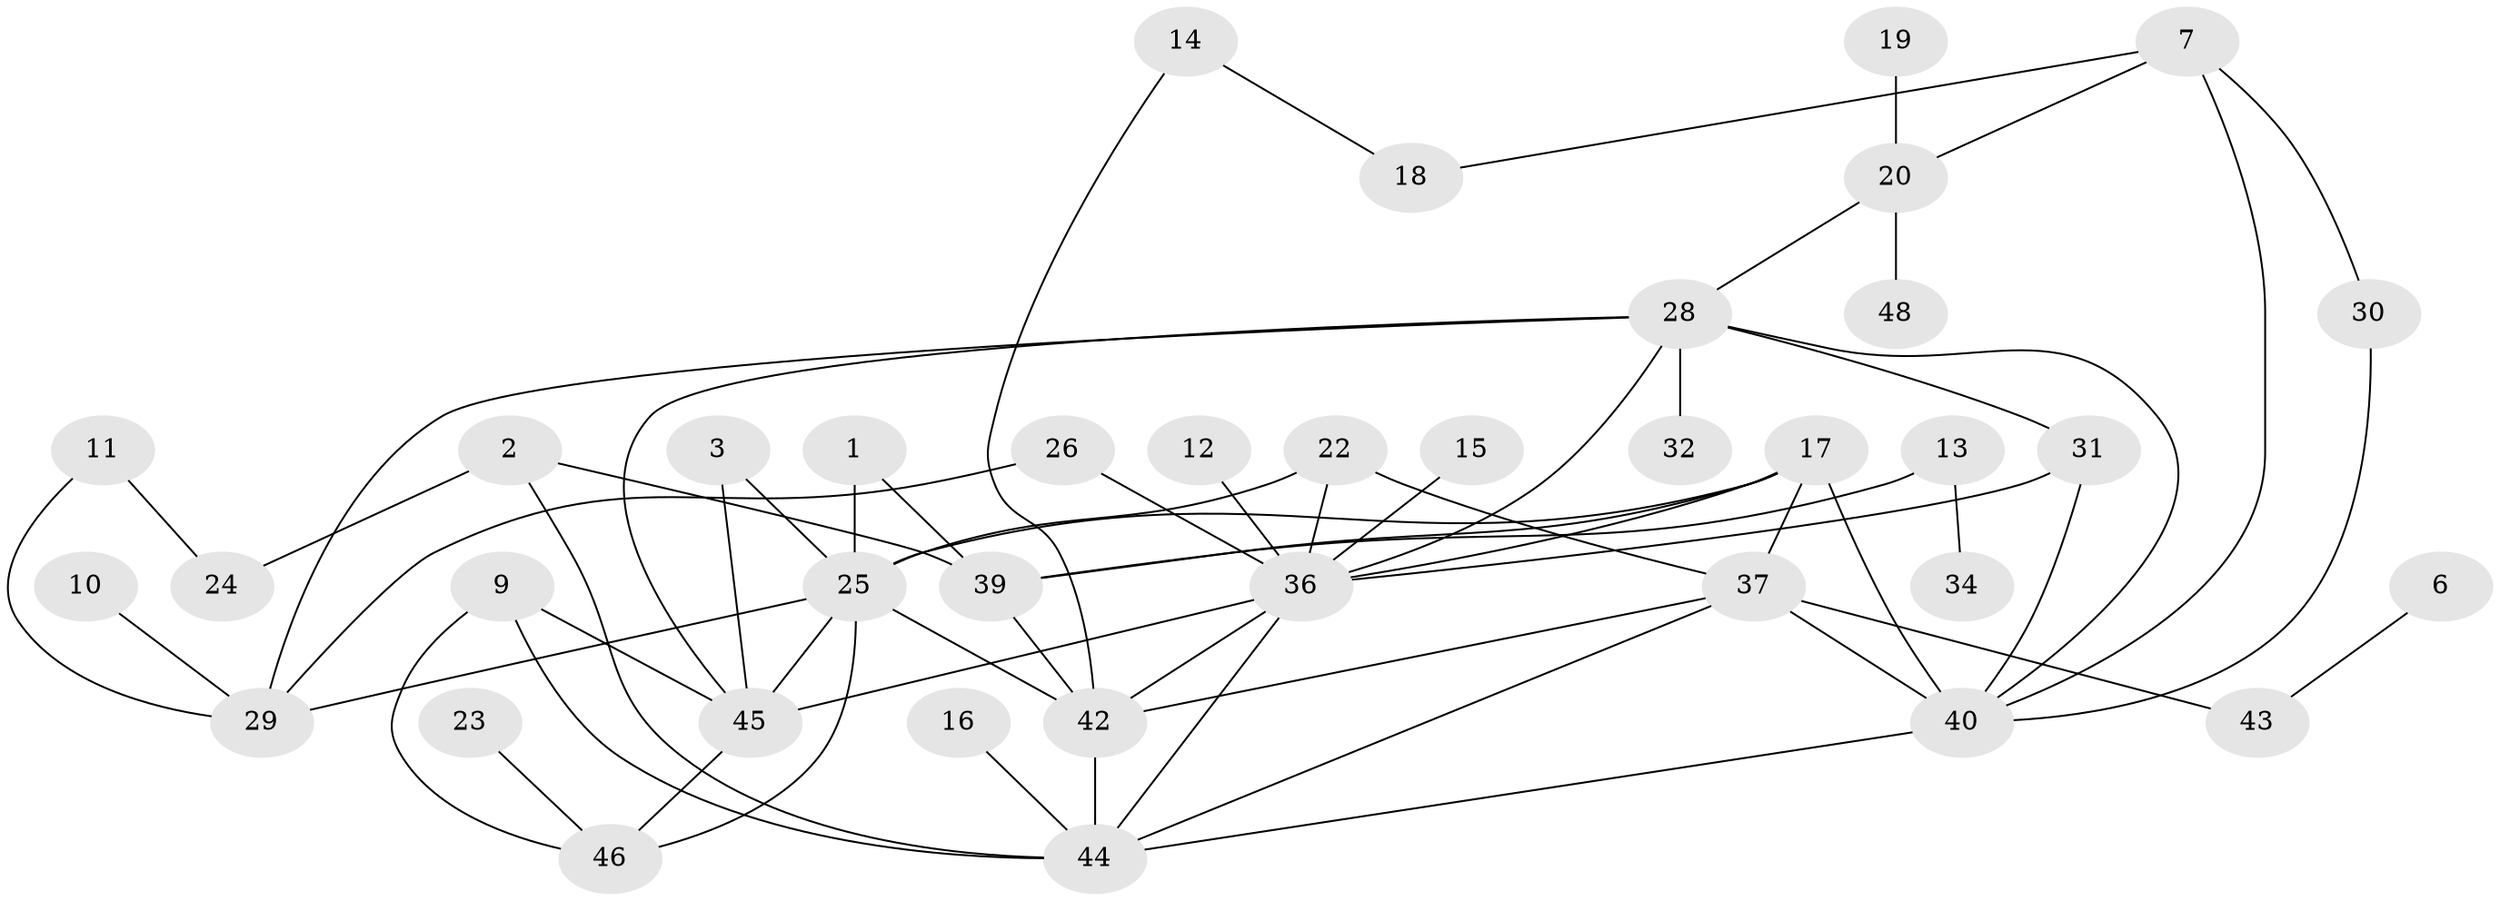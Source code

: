 // original degree distribution, {2: 0.21875, 5: 0.08333333333333333, 3: 0.2604166666666667, 0: 0.08333333333333333, 4: 0.07291666666666667, 1: 0.25, 7: 0.010416666666666666, 6: 0.020833333333333332}
// Generated by graph-tools (version 1.1) at 2025/25/03/09/25 03:25:22]
// undirected, 38 vertices, 63 edges
graph export_dot {
graph [start="1"]
  node [color=gray90,style=filled];
  1;
  2;
  3;
  6;
  7;
  9;
  10;
  11;
  12;
  13;
  14;
  15;
  16;
  17;
  18;
  19;
  20;
  22;
  23;
  24;
  25;
  26;
  28;
  29;
  30;
  31;
  32;
  34;
  36;
  37;
  39;
  40;
  42;
  43;
  44;
  45;
  46;
  48;
  1 -- 25 [weight=1.0];
  1 -- 39 [weight=1.0];
  2 -- 24 [weight=1.0];
  2 -- 39 [weight=1.0];
  2 -- 44 [weight=1.0];
  3 -- 25 [weight=1.0];
  3 -- 45 [weight=1.0];
  6 -- 43 [weight=1.0];
  7 -- 18 [weight=1.0];
  7 -- 20 [weight=1.0];
  7 -- 30 [weight=1.0];
  7 -- 40 [weight=1.0];
  9 -- 44 [weight=1.0];
  9 -- 45 [weight=1.0];
  9 -- 46 [weight=1.0];
  10 -- 29 [weight=1.0];
  11 -- 24 [weight=1.0];
  11 -- 29 [weight=1.0];
  12 -- 36 [weight=1.0];
  13 -- 34 [weight=1.0];
  13 -- 39 [weight=1.0];
  14 -- 18 [weight=1.0];
  14 -- 42 [weight=1.0];
  15 -- 36 [weight=1.0];
  16 -- 44 [weight=1.0];
  17 -- 25 [weight=1.0];
  17 -- 36 [weight=1.0];
  17 -- 37 [weight=1.0];
  17 -- 39 [weight=1.0];
  17 -- 40 [weight=1.0];
  19 -- 20 [weight=1.0];
  20 -- 28 [weight=1.0];
  20 -- 48 [weight=1.0];
  22 -- 25 [weight=1.0];
  22 -- 36 [weight=1.0];
  22 -- 37 [weight=1.0];
  23 -- 46 [weight=1.0];
  25 -- 29 [weight=1.0];
  25 -- 42 [weight=1.0];
  25 -- 45 [weight=2.0];
  25 -- 46 [weight=1.0];
  26 -- 29 [weight=1.0];
  26 -- 36 [weight=1.0];
  28 -- 29 [weight=1.0];
  28 -- 31 [weight=1.0];
  28 -- 32 [weight=1.0];
  28 -- 36 [weight=1.0];
  28 -- 40 [weight=1.0];
  28 -- 45 [weight=1.0];
  30 -- 40 [weight=1.0];
  31 -- 36 [weight=1.0];
  31 -- 40 [weight=1.0];
  36 -- 42 [weight=1.0];
  36 -- 44 [weight=1.0];
  36 -- 45 [weight=1.0];
  37 -- 40 [weight=2.0];
  37 -- 42 [weight=1.0];
  37 -- 43 [weight=1.0];
  37 -- 44 [weight=1.0];
  39 -- 42 [weight=1.0];
  40 -- 44 [weight=1.0];
  42 -- 44 [weight=2.0];
  45 -- 46 [weight=1.0];
}
